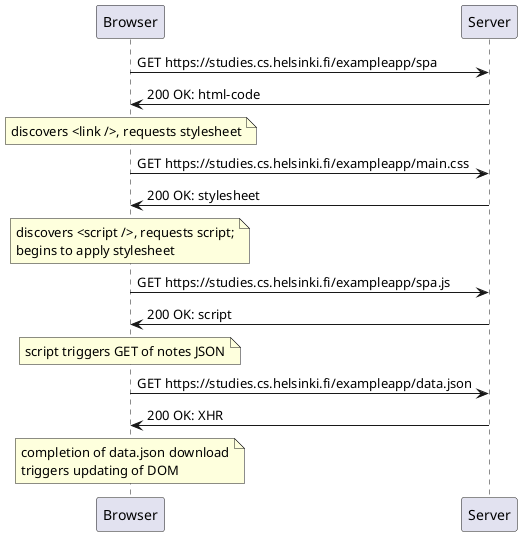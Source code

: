 @startuml
Browser->Server: GET https://studies.cs.helsinki.fi/exampleapp/spa
Server->Browser: 200 OK: html-code
note over Browser: discovers <link />, requests stylesheet
Browser->Server: GET https://studies.cs.helsinki.fi/exampleapp/main.css
Server->Browser: 200 OK: stylesheet
note over Browser: discovers <script />, requests script;\nbegins to apply stylesheet
Browser->Server: GET https://studies.cs.helsinki.fi/exampleapp/spa.js
Server->Browser: 200 OK: script
note over Browser: script triggers GET of notes JSON
Browser->Server: GET https://studies.cs.helsinki.fi/exampleapp/data.json
Server->Browser: 200 OK: XHR
note over Browser: completion of data.json download\ntriggers updating of DOM
@enduml